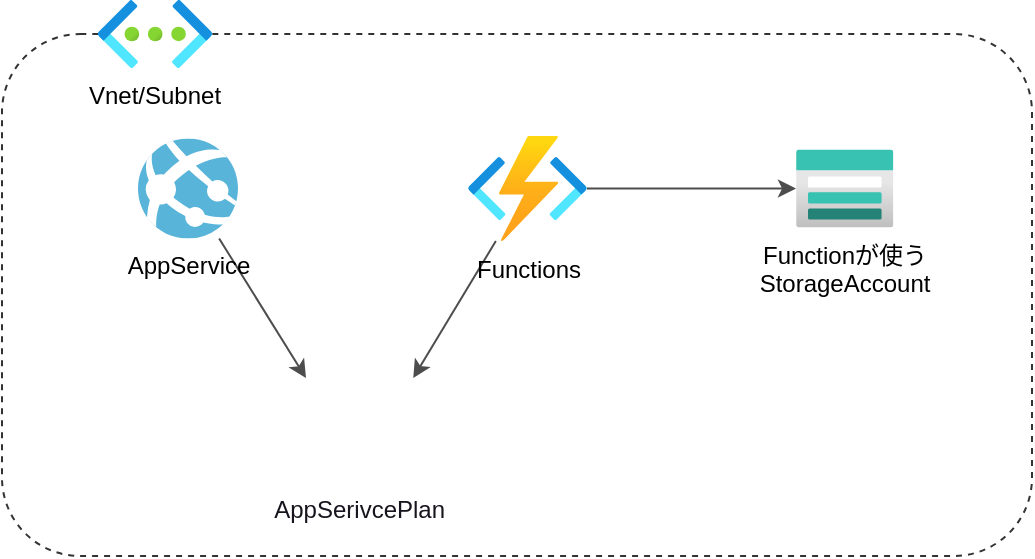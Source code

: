 <mxfile>
    <diagram id="pyFOITWGm1L5QSNy7el4" name="Page-1">
        <mxGraphModel dx="827" dy="441" grid="0" gridSize="10" guides="1" tooltips="1" connect="1" arrows="1" fold="1" page="1" pageScale="1" pageWidth="850" pageHeight="1100" background="#ffffff" math="0" shadow="0">
            <root>
                <mxCell id="0"/>
                <mxCell id="1" parent="0"/>
                <mxCell id="32" value="" style="rounded=1;whiteSpace=wrap;html=1;labelBackgroundColor=none;fontColor=#000000;fillColor=none;strokeColor=#333333;dashed=1;" vertex="1" parent="1">
                    <mxGeometry x="181" y="97" width="515" height="261" as="geometry"/>
                </mxCell>
                <mxCell id="30" value="" style="edgeStyle=none;html=1;strokeColor=#4D4D4D;fontColor=#000000;" edge="1" parent="1" source="5" target="29">
                    <mxGeometry relative="1" as="geometry"/>
                </mxCell>
                <mxCell id="37" style="edgeStyle=none;html=1;entryX=1;entryY=0;entryDx=0;entryDy=0;strokeColor=#4D4D4D;fontColor=#18141D;" edge="1" parent="1" source="5" target="33">
                    <mxGeometry relative="1" as="geometry"/>
                </mxCell>
                <mxCell id="5" value="Functions" style="aspect=fixed;html=1;points=[];align=center;image;fontSize=12;image=img/lib/azure2/compute/Function_Apps.svg;labelBackgroundColor=none;fontColor=#000000;" parent="1" vertex="1">
                    <mxGeometry x="414" y="148" width="59.5" height="52.5" as="geometry"/>
                </mxCell>
                <mxCell id="36" style="edgeStyle=none;html=1;strokeColor=#4D4D4D;fontColor=#18141D;entryX=0;entryY=0;entryDx=0;entryDy=0;" edge="1" parent="1" source="25" target="33">
                    <mxGeometry relative="1" as="geometry"/>
                </mxCell>
                <mxCell id="25" value="AppService" style="sketch=0;aspect=fixed;html=1;points=[];align=center;image;fontSize=12;image=img/lib/mscae/App_Services.svg;fontColor=#000000;labelBackgroundColor=none;" vertex="1" parent="1">
                    <mxGeometry x="249" y="149.25" width="50" height="50" as="geometry"/>
                </mxCell>
                <mxCell id="29" value="Functionが使う&lt;br&gt;StorageAccount" style="aspect=fixed;html=1;points=[];align=center;image;fontSize=12;image=img/lib/azure2/storage/Storage_Accounts.svg;labelBackgroundColor=none;fontColor=#000000;" vertex="1" parent="1">
                    <mxGeometry x="578" y="154.75" width="48.75" height="39" as="geometry"/>
                </mxCell>
                <mxCell id="31" value="Vnet/Subnet" style="aspect=fixed;html=1;points=[];align=center;image;fontSize=12;image=img/lib/azure2/networking/Virtual_Networks.svg;labelBackgroundColor=none;fontColor=#000000;imageBackground=#FFFFFF;" vertex="1" parent="1">
                    <mxGeometry x="229" y="80" width="56.95" height="34" as="geometry"/>
                </mxCell>
                <mxCell id="33" value="AppSerivcePlan" style="shape=image;verticalLabelPosition=bottom;labelBackgroundColor=none;verticalAlign=top;aspect=fixed;imageAspect=0;image=https://miro.medium.com/max/600/1*SYKiAKZwNy5TnS830ijOLQ.png;clipPath=inset(0% 23.33% 0% 22.33%);fontColor=#18141D;" vertex="1" parent="1">
                    <mxGeometry x="333" y="269" width="53.64" height="52" as="geometry"/>
                </mxCell>
            </root>
        </mxGraphModel>
    </diagram>
</mxfile>